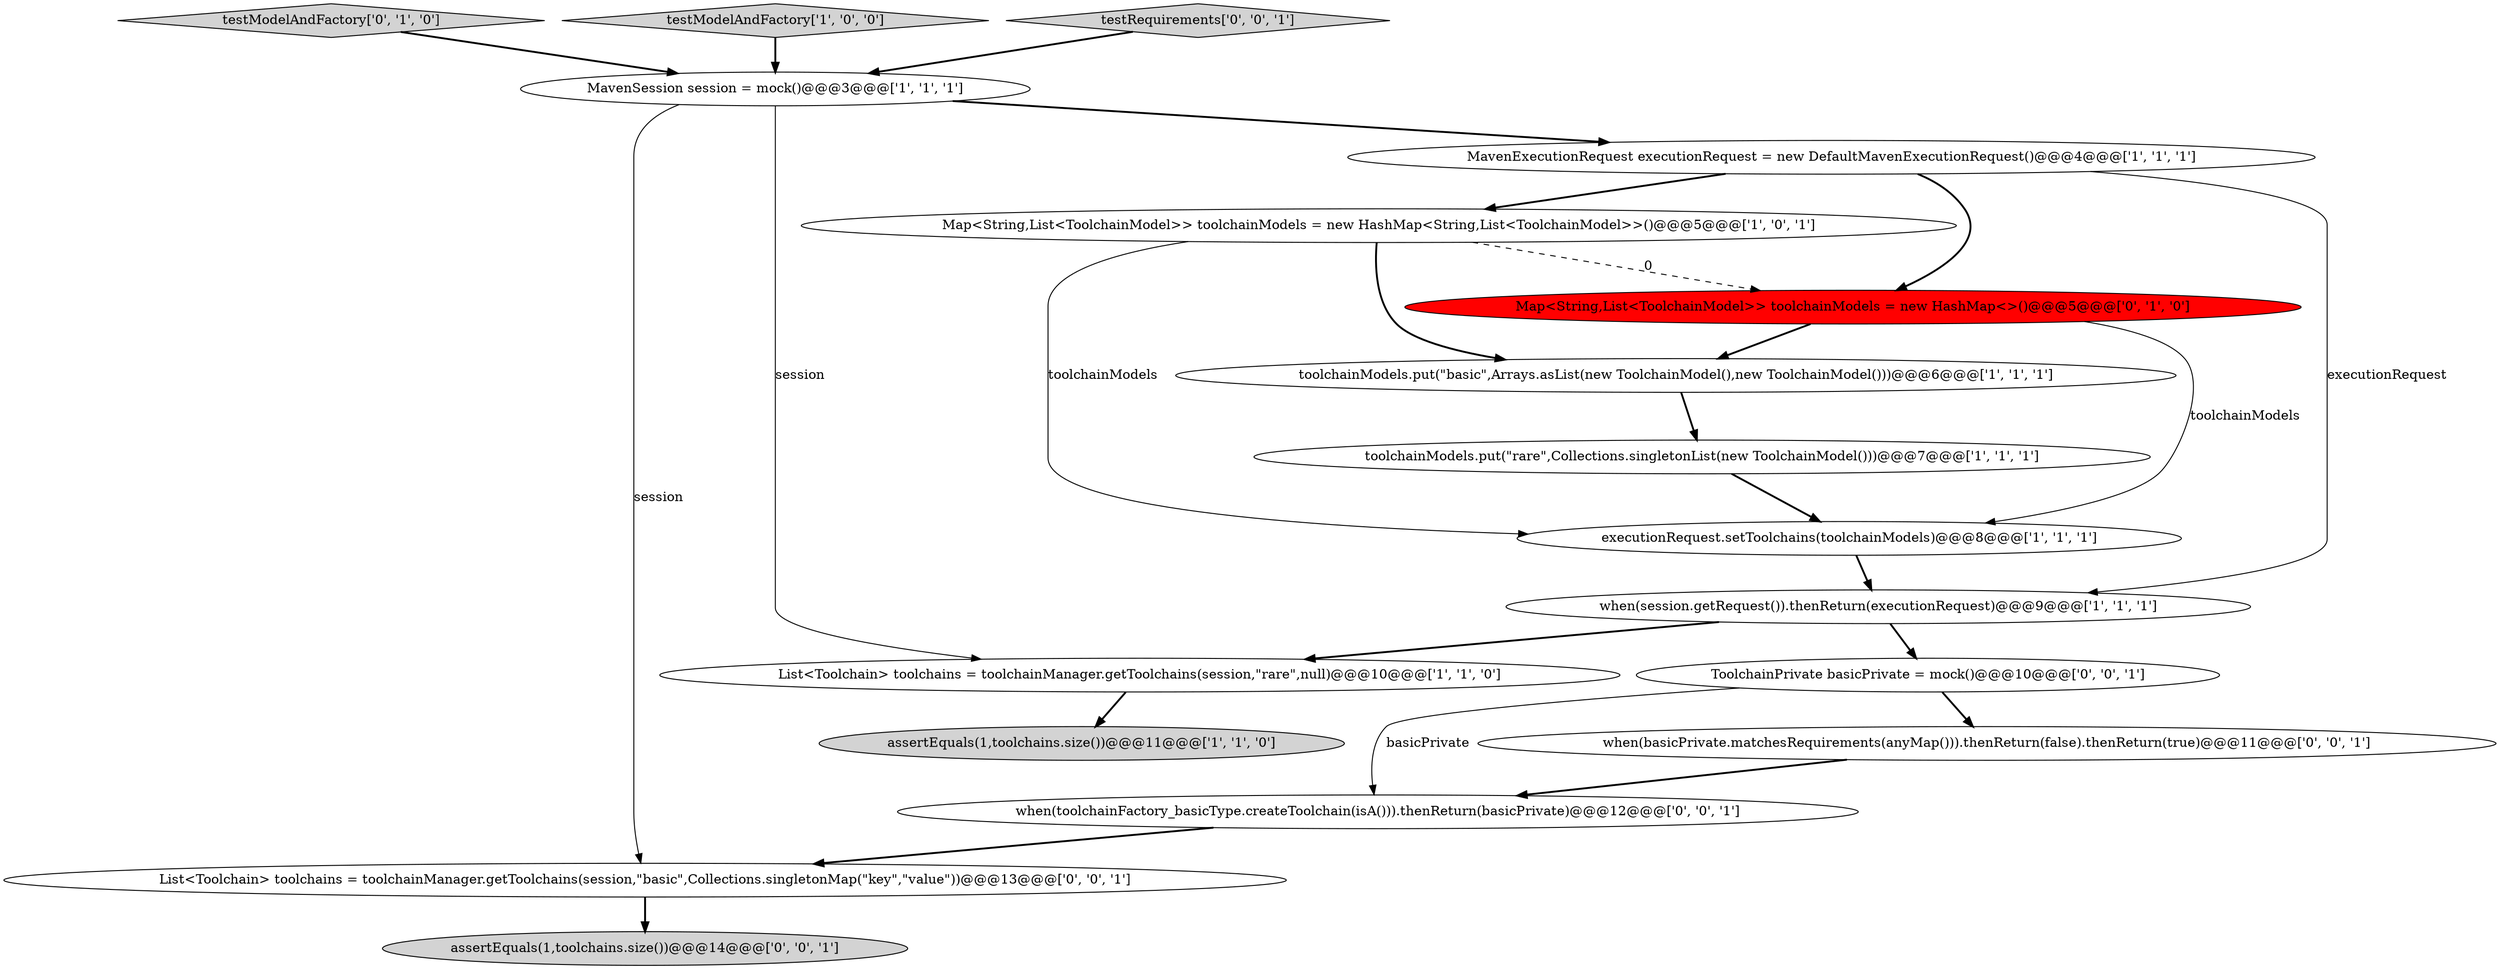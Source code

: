 digraph {
16 [style = filled, label = "when(basicPrivate.matchesRequirements(anyMap())).thenReturn(false).thenReturn(true)@@@11@@@['0', '0', '1']", fillcolor = white, shape = ellipse image = "AAA0AAABBB3BBB"];
13 [style = filled, label = "List<Toolchain> toolchains = toolchainManager.getToolchains(session,\"basic\",Collections.singletonMap(\"key\",\"value\"))@@@13@@@['0', '0', '1']", fillcolor = white, shape = ellipse image = "AAA0AAABBB3BBB"];
9 [style = filled, label = "List<Toolchain> toolchains = toolchainManager.getToolchains(session,\"rare\",null)@@@10@@@['1', '1', '0']", fillcolor = white, shape = ellipse image = "AAA0AAABBB1BBB"];
10 [style = filled, label = "testModelAndFactory['0', '1', '0']", fillcolor = lightgray, shape = diamond image = "AAA0AAABBB2BBB"];
14 [style = filled, label = "when(toolchainFactory_basicType.createToolchain(isA())).thenReturn(basicPrivate)@@@12@@@['0', '0', '1']", fillcolor = white, shape = ellipse image = "AAA0AAABBB3BBB"];
2 [style = filled, label = "toolchainModels.put(\"rare\",Collections.singletonList(new ToolchainModel()))@@@7@@@['1', '1', '1']", fillcolor = white, shape = ellipse image = "AAA0AAABBB1BBB"];
3 [style = filled, label = "when(session.getRequest()).thenReturn(executionRequest)@@@9@@@['1', '1', '1']", fillcolor = white, shape = ellipse image = "AAA0AAABBB1BBB"];
0 [style = filled, label = "testModelAndFactory['1', '0', '0']", fillcolor = lightgray, shape = diamond image = "AAA0AAABBB1BBB"];
6 [style = filled, label = "assertEquals(1,toolchains.size())@@@11@@@['1', '1', '0']", fillcolor = lightgray, shape = ellipse image = "AAA0AAABBB1BBB"];
8 [style = filled, label = "MavenSession session = mock()@@@3@@@['1', '1', '1']", fillcolor = white, shape = ellipse image = "AAA0AAABBB1BBB"];
17 [style = filled, label = "assertEquals(1,toolchains.size())@@@14@@@['0', '0', '1']", fillcolor = lightgray, shape = ellipse image = "AAA0AAABBB3BBB"];
5 [style = filled, label = "toolchainModels.put(\"basic\",Arrays.asList(new ToolchainModel(),new ToolchainModel()))@@@6@@@['1', '1', '1']", fillcolor = white, shape = ellipse image = "AAA0AAABBB1BBB"];
11 [style = filled, label = "Map<String,List<ToolchainModel>> toolchainModels = new HashMap<>()@@@5@@@['0', '1', '0']", fillcolor = red, shape = ellipse image = "AAA1AAABBB2BBB"];
12 [style = filled, label = "ToolchainPrivate basicPrivate = mock()@@@10@@@['0', '0', '1']", fillcolor = white, shape = ellipse image = "AAA0AAABBB3BBB"];
15 [style = filled, label = "testRequirements['0', '0', '1']", fillcolor = lightgray, shape = diamond image = "AAA0AAABBB3BBB"];
7 [style = filled, label = "Map<String,List<ToolchainModel>> toolchainModels = new HashMap<String,List<ToolchainModel>>()@@@5@@@['1', '0', '1']", fillcolor = white, shape = ellipse image = "AAA0AAABBB1BBB"];
4 [style = filled, label = "MavenExecutionRequest executionRequest = new DefaultMavenExecutionRequest()@@@4@@@['1', '1', '1']", fillcolor = white, shape = ellipse image = "AAA0AAABBB1BBB"];
1 [style = filled, label = "executionRequest.setToolchains(toolchainModels)@@@8@@@['1', '1', '1']", fillcolor = white, shape = ellipse image = "AAA0AAABBB1BBB"];
8->13 [style = solid, label="session"];
12->14 [style = solid, label="basicPrivate"];
2->1 [style = bold, label=""];
1->3 [style = bold, label=""];
7->11 [style = dashed, label="0"];
12->16 [style = bold, label=""];
3->12 [style = bold, label=""];
4->7 [style = bold, label=""];
9->6 [style = bold, label=""];
3->9 [style = bold, label=""];
11->5 [style = bold, label=""];
5->2 [style = bold, label=""];
7->5 [style = bold, label=""];
13->17 [style = bold, label=""];
10->8 [style = bold, label=""];
7->1 [style = solid, label="toolchainModels"];
8->9 [style = solid, label="session"];
0->8 [style = bold, label=""];
16->14 [style = bold, label=""];
11->1 [style = solid, label="toolchainModels"];
8->4 [style = bold, label=""];
14->13 [style = bold, label=""];
4->11 [style = bold, label=""];
15->8 [style = bold, label=""];
4->3 [style = solid, label="executionRequest"];
}
